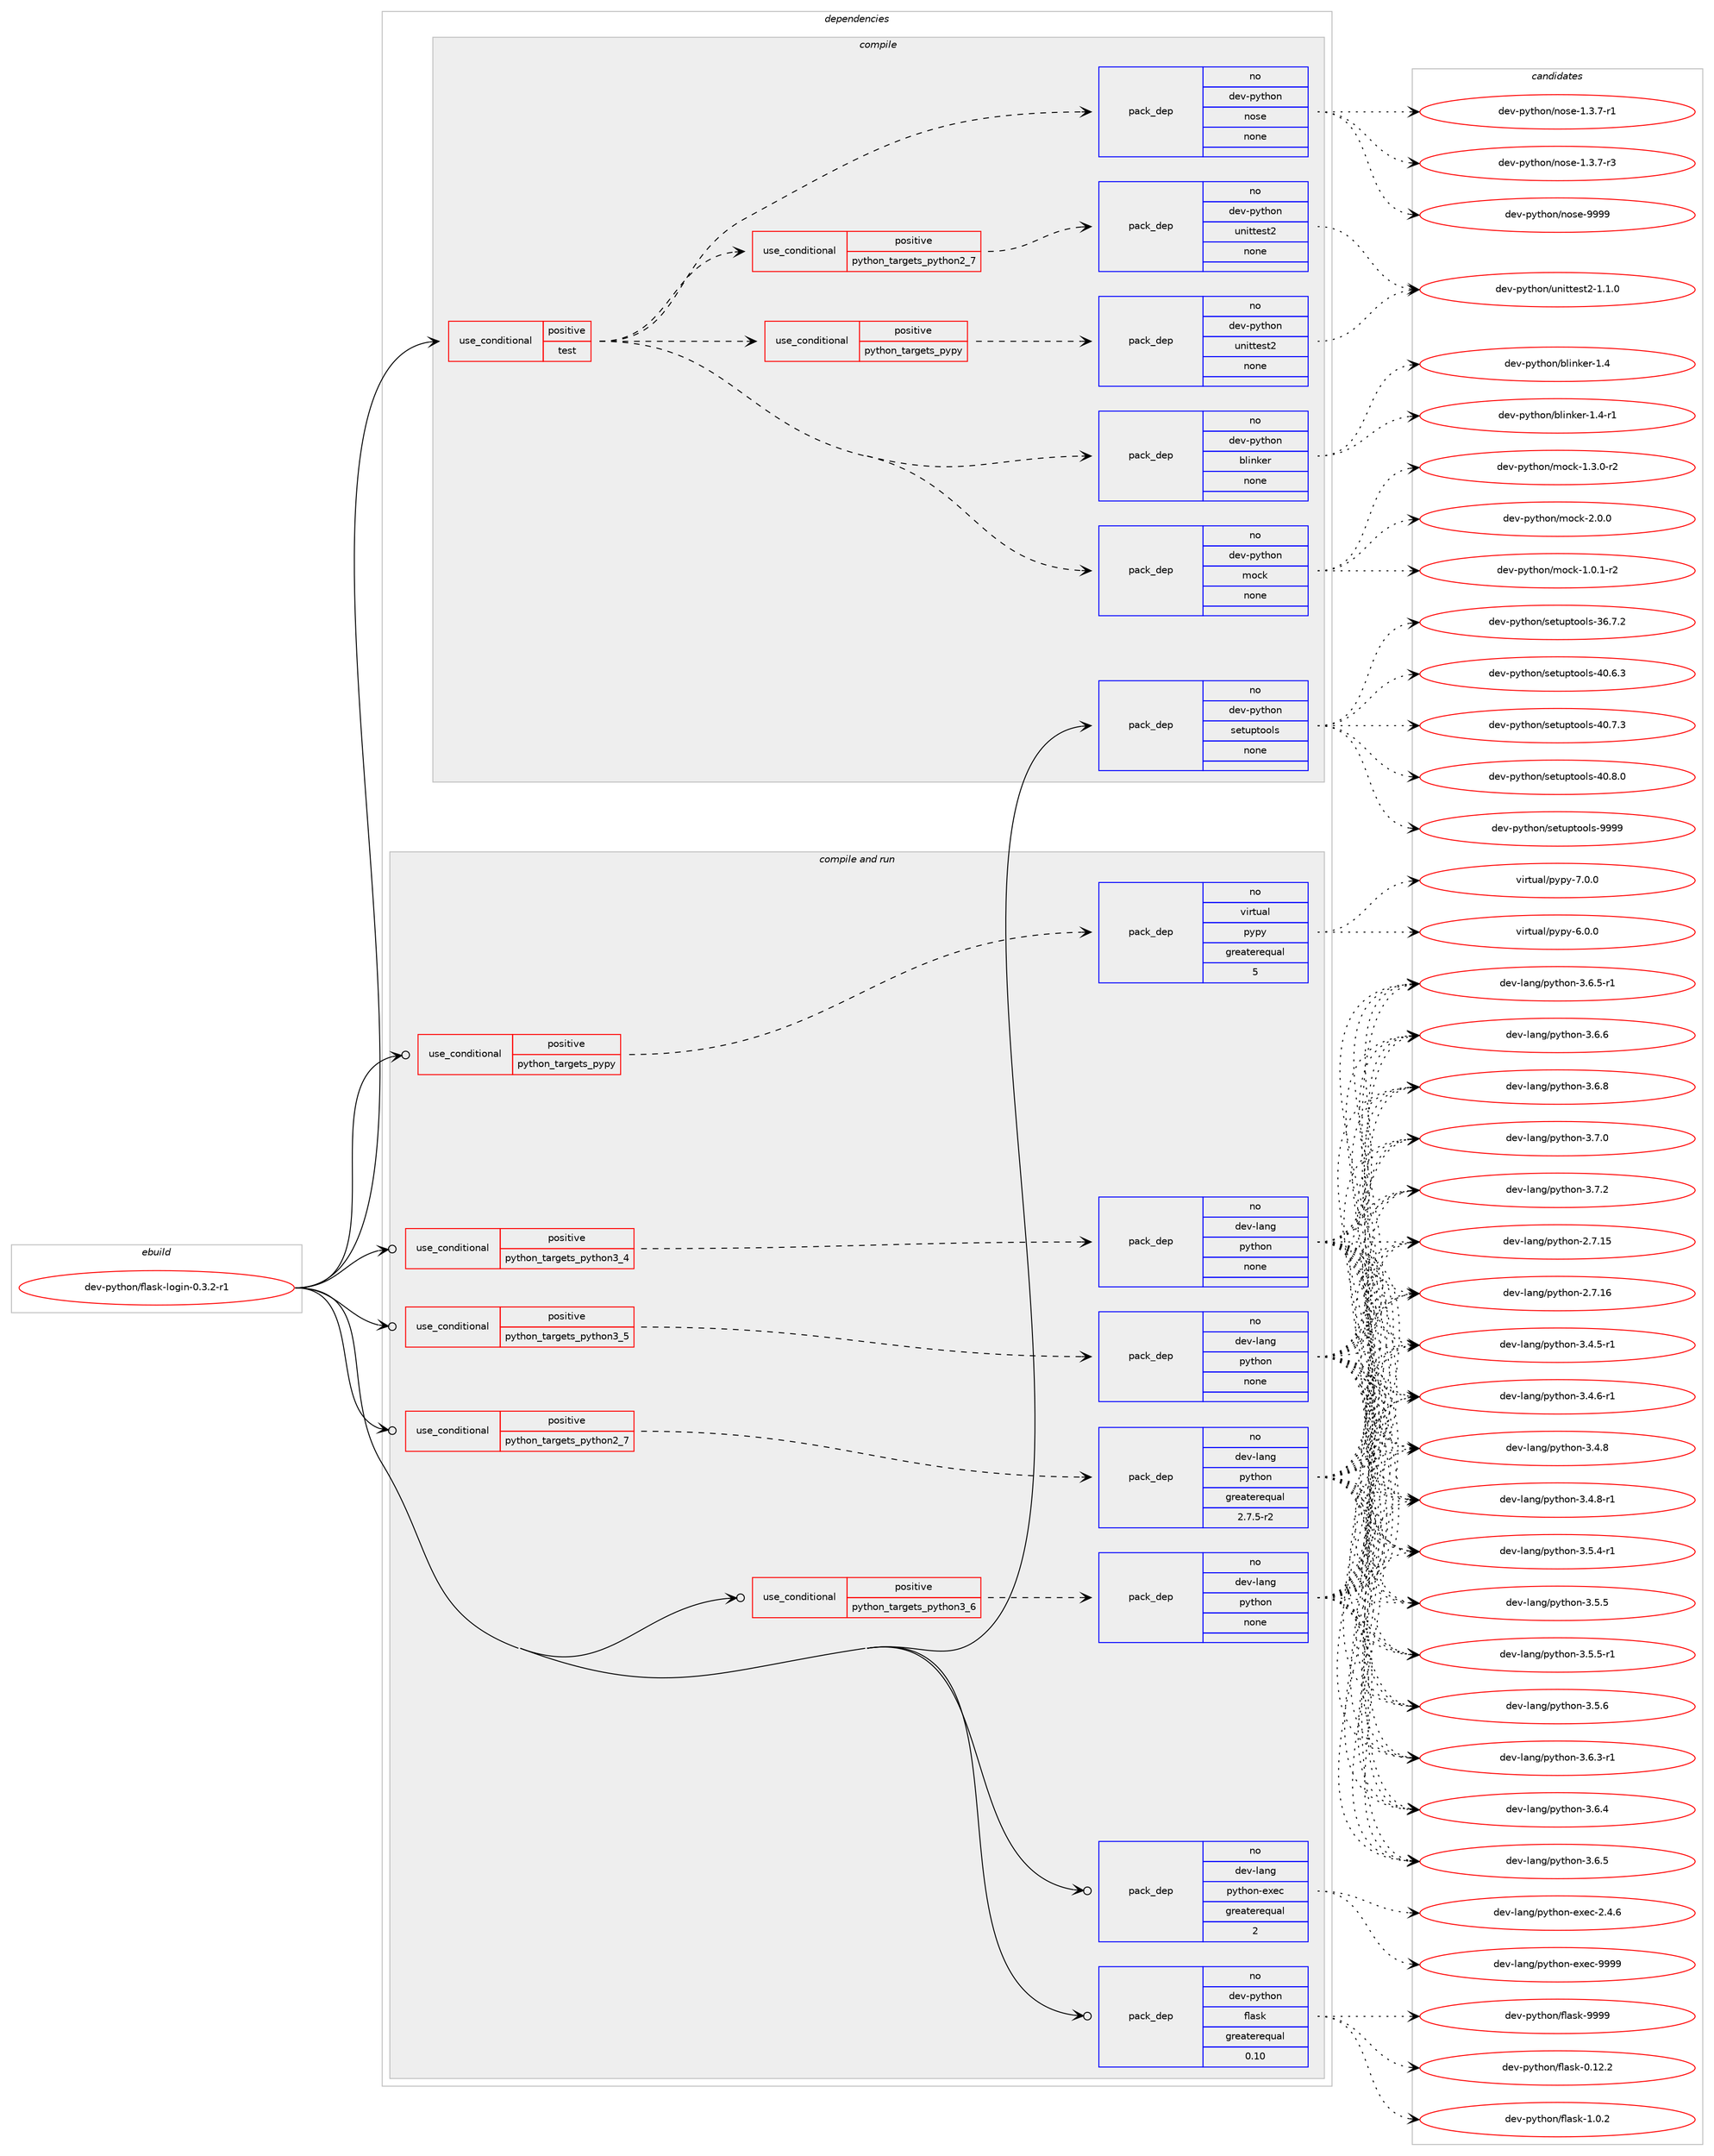digraph prolog {

# *************
# Graph options
# *************

newrank=true;
concentrate=true;
compound=true;
graph [rankdir=LR,fontname=Helvetica,fontsize=10,ranksep=1.5];#, ranksep=2.5, nodesep=0.2];
edge  [arrowhead=vee];
node  [fontname=Helvetica,fontsize=10];

# **********
# The ebuild
# **********

subgraph cluster_leftcol {
color=gray;
rank=same;
label=<<i>ebuild</i>>;
id [label="dev-python/flask-login-0.3.2-r1", color=red, width=4, href="../dev-python/flask-login-0.3.2-r1.svg"];
}

# ****************
# The dependencies
# ****************

subgraph cluster_midcol {
color=gray;
label=<<i>dependencies</i>>;
subgraph cluster_compile {
fillcolor="#eeeeee";
style=filled;
label=<<i>compile</i>>;
subgraph cond374402 {
dependency1409549 [label=<<TABLE BORDER="0" CELLBORDER="1" CELLSPACING="0" CELLPADDING="4"><TR><TD ROWSPAN="3" CELLPADDING="10">use_conditional</TD></TR><TR><TD>positive</TD></TR><TR><TD>test</TD></TR></TABLE>>, shape=none, color=red];
subgraph pack1011888 {
dependency1409550 [label=<<TABLE BORDER="0" CELLBORDER="1" CELLSPACING="0" CELLPADDING="4" WIDTH="220"><TR><TD ROWSPAN="6" CELLPADDING="30">pack_dep</TD></TR><TR><TD WIDTH="110">no</TD></TR><TR><TD>dev-python</TD></TR><TR><TD>nose</TD></TR><TR><TD>none</TD></TR><TR><TD></TD></TR></TABLE>>, shape=none, color=blue];
}
dependency1409549:e -> dependency1409550:w [weight=20,style="dashed",arrowhead="vee"];
subgraph pack1011889 {
dependency1409551 [label=<<TABLE BORDER="0" CELLBORDER="1" CELLSPACING="0" CELLPADDING="4" WIDTH="220"><TR><TD ROWSPAN="6" CELLPADDING="30">pack_dep</TD></TR><TR><TD WIDTH="110">no</TD></TR><TR><TD>dev-python</TD></TR><TR><TD>mock</TD></TR><TR><TD>none</TD></TR><TR><TD></TD></TR></TABLE>>, shape=none, color=blue];
}
dependency1409549:e -> dependency1409551:w [weight=20,style="dashed",arrowhead="vee"];
subgraph pack1011890 {
dependency1409552 [label=<<TABLE BORDER="0" CELLBORDER="1" CELLSPACING="0" CELLPADDING="4" WIDTH="220"><TR><TD ROWSPAN="6" CELLPADDING="30">pack_dep</TD></TR><TR><TD WIDTH="110">no</TD></TR><TR><TD>dev-python</TD></TR><TR><TD>blinker</TD></TR><TR><TD>none</TD></TR><TR><TD></TD></TR></TABLE>>, shape=none, color=blue];
}
dependency1409549:e -> dependency1409552:w [weight=20,style="dashed",arrowhead="vee"];
subgraph cond374403 {
dependency1409553 [label=<<TABLE BORDER="0" CELLBORDER="1" CELLSPACING="0" CELLPADDING="4"><TR><TD ROWSPAN="3" CELLPADDING="10">use_conditional</TD></TR><TR><TD>positive</TD></TR><TR><TD>python_targets_pypy</TD></TR></TABLE>>, shape=none, color=red];
subgraph pack1011891 {
dependency1409554 [label=<<TABLE BORDER="0" CELLBORDER="1" CELLSPACING="0" CELLPADDING="4" WIDTH="220"><TR><TD ROWSPAN="6" CELLPADDING="30">pack_dep</TD></TR><TR><TD WIDTH="110">no</TD></TR><TR><TD>dev-python</TD></TR><TR><TD>unittest2</TD></TR><TR><TD>none</TD></TR><TR><TD></TD></TR></TABLE>>, shape=none, color=blue];
}
dependency1409553:e -> dependency1409554:w [weight=20,style="dashed",arrowhead="vee"];
}
dependency1409549:e -> dependency1409553:w [weight=20,style="dashed",arrowhead="vee"];
subgraph cond374404 {
dependency1409555 [label=<<TABLE BORDER="0" CELLBORDER="1" CELLSPACING="0" CELLPADDING="4"><TR><TD ROWSPAN="3" CELLPADDING="10">use_conditional</TD></TR><TR><TD>positive</TD></TR><TR><TD>python_targets_python2_7</TD></TR></TABLE>>, shape=none, color=red];
subgraph pack1011892 {
dependency1409556 [label=<<TABLE BORDER="0" CELLBORDER="1" CELLSPACING="0" CELLPADDING="4" WIDTH="220"><TR><TD ROWSPAN="6" CELLPADDING="30">pack_dep</TD></TR><TR><TD WIDTH="110">no</TD></TR><TR><TD>dev-python</TD></TR><TR><TD>unittest2</TD></TR><TR><TD>none</TD></TR><TR><TD></TD></TR></TABLE>>, shape=none, color=blue];
}
dependency1409555:e -> dependency1409556:w [weight=20,style="dashed",arrowhead="vee"];
}
dependency1409549:e -> dependency1409555:w [weight=20,style="dashed",arrowhead="vee"];
}
id:e -> dependency1409549:w [weight=20,style="solid",arrowhead="vee"];
subgraph pack1011893 {
dependency1409557 [label=<<TABLE BORDER="0" CELLBORDER="1" CELLSPACING="0" CELLPADDING="4" WIDTH="220"><TR><TD ROWSPAN="6" CELLPADDING="30">pack_dep</TD></TR><TR><TD WIDTH="110">no</TD></TR><TR><TD>dev-python</TD></TR><TR><TD>setuptools</TD></TR><TR><TD>none</TD></TR><TR><TD></TD></TR></TABLE>>, shape=none, color=blue];
}
id:e -> dependency1409557:w [weight=20,style="solid",arrowhead="vee"];
}
subgraph cluster_compileandrun {
fillcolor="#eeeeee";
style=filled;
label=<<i>compile and run</i>>;
subgraph cond374405 {
dependency1409558 [label=<<TABLE BORDER="0" CELLBORDER="1" CELLSPACING="0" CELLPADDING="4"><TR><TD ROWSPAN="3" CELLPADDING="10">use_conditional</TD></TR><TR><TD>positive</TD></TR><TR><TD>python_targets_pypy</TD></TR></TABLE>>, shape=none, color=red];
subgraph pack1011894 {
dependency1409559 [label=<<TABLE BORDER="0" CELLBORDER="1" CELLSPACING="0" CELLPADDING="4" WIDTH="220"><TR><TD ROWSPAN="6" CELLPADDING="30">pack_dep</TD></TR><TR><TD WIDTH="110">no</TD></TR><TR><TD>virtual</TD></TR><TR><TD>pypy</TD></TR><TR><TD>greaterequal</TD></TR><TR><TD>5</TD></TR></TABLE>>, shape=none, color=blue];
}
dependency1409558:e -> dependency1409559:w [weight=20,style="dashed",arrowhead="vee"];
}
id:e -> dependency1409558:w [weight=20,style="solid",arrowhead="odotvee"];
subgraph cond374406 {
dependency1409560 [label=<<TABLE BORDER="0" CELLBORDER="1" CELLSPACING="0" CELLPADDING="4"><TR><TD ROWSPAN="3" CELLPADDING="10">use_conditional</TD></TR><TR><TD>positive</TD></TR><TR><TD>python_targets_python2_7</TD></TR></TABLE>>, shape=none, color=red];
subgraph pack1011895 {
dependency1409561 [label=<<TABLE BORDER="0" CELLBORDER="1" CELLSPACING="0" CELLPADDING="4" WIDTH="220"><TR><TD ROWSPAN="6" CELLPADDING="30">pack_dep</TD></TR><TR><TD WIDTH="110">no</TD></TR><TR><TD>dev-lang</TD></TR><TR><TD>python</TD></TR><TR><TD>greaterequal</TD></TR><TR><TD>2.7.5-r2</TD></TR></TABLE>>, shape=none, color=blue];
}
dependency1409560:e -> dependency1409561:w [weight=20,style="dashed",arrowhead="vee"];
}
id:e -> dependency1409560:w [weight=20,style="solid",arrowhead="odotvee"];
subgraph cond374407 {
dependency1409562 [label=<<TABLE BORDER="0" CELLBORDER="1" CELLSPACING="0" CELLPADDING="4"><TR><TD ROWSPAN="3" CELLPADDING="10">use_conditional</TD></TR><TR><TD>positive</TD></TR><TR><TD>python_targets_python3_4</TD></TR></TABLE>>, shape=none, color=red];
subgraph pack1011896 {
dependency1409563 [label=<<TABLE BORDER="0" CELLBORDER="1" CELLSPACING="0" CELLPADDING="4" WIDTH="220"><TR><TD ROWSPAN="6" CELLPADDING="30">pack_dep</TD></TR><TR><TD WIDTH="110">no</TD></TR><TR><TD>dev-lang</TD></TR><TR><TD>python</TD></TR><TR><TD>none</TD></TR><TR><TD></TD></TR></TABLE>>, shape=none, color=blue];
}
dependency1409562:e -> dependency1409563:w [weight=20,style="dashed",arrowhead="vee"];
}
id:e -> dependency1409562:w [weight=20,style="solid",arrowhead="odotvee"];
subgraph cond374408 {
dependency1409564 [label=<<TABLE BORDER="0" CELLBORDER="1" CELLSPACING="0" CELLPADDING="4"><TR><TD ROWSPAN="3" CELLPADDING="10">use_conditional</TD></TR><TR><TD>positive</TD></TR><TR><TD>python_targets_python3_5</TD></TR></TABLE>>, shape=none, color=red];
subgraph pack1011897 {
dependency1409565 [label=<<TABLE BORDER="0" CELLBORDER="1" CELLSPACING="0" CELLPADDING="4" WIDTH="220"><TR><TD ROWSPAN="6" CELLPADDING="30">pack_dep</TD></TR><TR><TD WIDTH="110">no</TD></TR><TR><TD>dev-lang</TD></TR><TR><TD>python</TD></TR><TR><TD>none</TD></TR><TR><TD></TD></TR></TABLE>>, shape=none, color=blue];
}
dependency1409564:e -> dependency1409565:w [weight=20,style="dashed",arrowhead="vee"];
}
id:e -> dependency1409564:w [weight=20,style="solid",arrowhead="odotvee"];
subgraph cond374409 {
dependency1409566 [label=<<TABLE BORDER="0" CELLBORDER="1" CELLSPACING="0" CELLPADDING="4"><TR><TD ROWSPAN="3" CELLPADDING="10">use_conditional</TD></TR><TR><TD>positive</TD></TR><TR><TD>python_targets_python3_6</TD></TR></TABLE>>, shape=none, color=red];
subgraph pack1011898 {
dependency1409567 [label=<<TABLE BORDER="0" CELLBORDER="1" CELLSPACING="0" CELLPADDING="4" WIDTH="220"><TR><TD ROWSPAN="6" CELLPADDING="30">pack_dep</TD></TR><TR><TD WIDTH="110">no</TD></TR><TR><TD>dev-lang</TD></TR><TR><TD>python</TD></TR><TR><TD>none</TD></TR><TR><TD></TD></TR></TABLE>>, shape=none, color=blue];
}
dependency1409566:e -> dependency1409567:w [weight=20,style="dashed",arrowhead="vee"];
}
id:e -> dependency1409566:w [weight=20,style="solid",arrowhead="odotvee"];
subgraph pack1011899 {
dependency1409568 [label=<<TABLE BORDER="0" CELLBORDER="1" CELLSPACING="0" CELLPADDING="4" WIDTH="220"><TR><TD ROWSPAN="6" CELLPADDING="30">pack_dep</TD></TR><TR><TD WIDTH="110">no</TD></TR><TR><TD>dev-lang</TD></TR><TR><TD>python-exec</TD></TR><TR><TD>greaterequal</TD></TR><TR><TD>2</TD></TR></TABLE>>, shape=none, color=blue];
}
id:e -> dependency1409568:w [weight=20,style="solid",arrowhead="odotvee"];
subgraph pack1011900 {
dependency1409569 [label=<<TABLE BORDER="0" CELLBORDER="1" CELLSPACING="0" CELLPADDING="4" WIDTH="220"><TR><TD ROWSPAN="6" CELLPADDING="30">pack_dep</TD></TR><TR><TD WIDTH="110">no</TD></TR><TR><TD>dev-python</TD></TR><TR><TD>flask</TD></TR><TR><TD>greaterequal</TD></TR><TR><TD>0.10</TD></TR></TABLE>>, shape=none, color=blue];
}
id:e -> dependency1409569:w [weight=20,style="solid",arrowhead="odotvee"];
}
subgraph cluster_run {
fillcolor="#eeeeee";
style=filled;
label=<<i>run</i>>;
}
}

# **************
# The candidates
# **************

subgraph cluster_choices {
rank=same;
color=gray;
label=<<i>candidates</i>>;

subgraph choice1011888 {
color=black;
nodesep=1;
choice10010111845112121116104111110471101111151014549465146554511449 [label="dev-python/nose-1.3.7-r1", color=red, width=4,href="../dev-python/nose-1.3.7-r1.svg"];
choice10010111845112121116104111110471101111151014549465146554511451 [label="dev-python/nose-1.3.7-r3", color=red, width=4,href="../dev-python/nose-1.3.7-r3.svg"];
choice10010111845112121116104111110471101111151014557575757 [label="dev-python/nose-9999", color=red, width=4,href="../dev-python/nose-9999.svg"];
dependency1409550:e -> choice10010111845112121116104111110471101111151014549465146554511449:w [style=dotted,weight="100"];
dependency1409550:e -> choice10010111845112121116104111110471101111151014549465146554511451:w [style=dotted,weight="100"];
dependency1409550:e -> choice10010111845112121116104111110471101111151014557575757:w [style=dotted,weight="100"];
}
subgraph choice1011889 {
color=black;
nodesep=1;
choice1001011184511212111610411111047109111991074549464846494511450 [label="dev-python/mock-1.0.1-r2", color=red, width=4,href="../dev-python/mock-1.0.1-r2.svg"];
choice1001011184511212111610411111047109111991074549465146484511450 [label="dev-python/mock-1.3.0-r2", color=red, width=4,href="../dev-python/mock-1.3.0-r2.svg"];
choice100101118451121211161041111104710911199107455046484648 [label="dev-python/mock-2.0.0", color=red, width=4,href="../dev-python/mock-2.0.0.svg"];
dependency1409551:e -> choice1001011184511212111610411111047109111991074549464846494511450:w [style=dotted,weight="100"];
dependency1409551:e -> choice1001011184511212111610411111047109111991074549465146484511450:w [style=dotted,weight="100"];
dependency1409551:e -> choice100101118451121211161041111104710911199107455046484648:w [style=dotted,weight="100"];
}
subgraph choice1011890 {
color=black;
nodesep=1;
choice10010111845112121116104111110479810810511010710111445494652 [label="dev-python/blinker-1.4", color=red, width=4,href="../dev-python/blinker-1.4.svg"];
choice100101118451121211161041111104798108105110107101114454946524511449 [label="dev-python/blinker-1.4-r1", color=red, width=4,href="../dev-python/blinker-1.4-r1.svg"];
dependency1409552:e -> choice10010111845112121116104111110479810810511010710111445494652:w [style=dotted,weight="100"];
dependency1409552:e -> choice100101118451121211161041111104798108105110107101114454946524511449:w [style=dotted,weight="100"];
}
subgraph choice1011891 {
color=black;
nodesep=1;
choice100101118451121211161041111104711711010511611610111511650454946494648 [label="dev-python/unittest2-1.1.0", color=red, width=4,href="../dev-python/unittest2-1.1.0.svg"];
dependency1409554:e -> choice100101118451121211161041111104711711010511611610111511650454946494648:w [style=dotted,weight="100"];
}
subgraph choice1011892 {
color=black;
nodesep=1;
choice100101118451121211161041111104711711010511611610111511650454946494648 [label="dev-python/unittest2-1.1.0", color=red, width=4,href="../dev-python/unittest2-1.1.0.svg"];
dependency1409556:e -> choice100101118451121211161041111104711711010511611610111511650454946494648:w [style=dotted,weight="100"];
}
subgraph choice1011893 {
color=black;
nodesep=1;
choice100101118451121211161041111104711510111611711211611111110811545515446554650 [label="dev-python/setuptools-36.7.2", color=red, width=4,href="../dev-python/setuptools-36.7.2.svg"];
choice100101118451121211161041111104711510111611711211611111110811545524846544651 [label="dev-python/setuptools-40.6.3", color=red, width=4,href="../dev-python/setuptools-40.6.3.svg"];
choice100101118451121211161041111104711510111611711211611111110811545524846554651 [label="dev-python/setuptools-40.7.3", color=red, width=4,href="../dev-python/setuptools-40.7.3.svg"];
choice100101118451121211161041111104711510111611711211611111110811545524846564648 [label="dev-python/setuptools-40.8.0", color=red, width=4,href="../dev-python/setuptools-40.8.0.svg"];
choice10010111845112121116104111110471151011161171121161111111081154557575757 [label="dev-python/setuptools-9999", color=red, width=4,href="../dev-python/setuptools-9999.svg"];
dependency1409557:e -> choice100101118451121211161041111104711510111611711211611111110811545515446554650:w [style=dotted,weight="100"];
dependency1409557:e -> choice100101118451121211161041111104711510111611711211611111110811545524846544651:w [style=dotted,weight="100"];
dependency1409557:e -> choice100101118451121211161041111104711510111611711211611111110811545524846554651:w [style=dotted,weight="100"];
dependency1409557:e -> choice100101118451121211161041111104711510111611711211611111110811545524846564648:w [style=dotted,weight="100"];
dependency1409557:e -> choice10010111845112121116104111110471151011161171121161111111081154557575757:w [style=dotted,weight="100"];
}
subgraph choice1011894 {
color=black;
nodesep=1;
choice1181051141161179710847112121112121455446484648 [label="virtual/pypy-6.0.0", color=red, width=4,href="../virtual/pypy-6.0.0.svg"];
choice1181051141161179710847112121112121455546484648 [label="virtual/pypy-7.0.0", color=red, width=4,href="../virtual/pypy-7.0.0.svg"];
dependency1409559:e -> choice1181051141161179710847112121112121455446484648:w [style=dotted,weight="100"];
dependency1409559:e -> choice1181051141161179710847112121112121455546484648:w [style=dotted,weight="100"];
}
subgraph choice1011895 {
color=black;
nodesep=1;
choice10010111845108971101034711212111610411111045504655464953 [label="dev-lang/python-2.7.15", color=red, width=4,href="../dev-lang/python-2.7.15.svg"];
choice10010111845108971101034711212111610411111045504655464954 [label="dev-lang/python-2.7.16", color=red, width=4,href="../dev-lang/python-2.7.16.svg"];
choice1001011184510897110103471121211161041111104551465246534511449 [label="dev-lang/python-3.4.5-r1", color=red, width=4,href="../dev-lang/python-3.4.5-r1.svg"];
choice1001011184510897110103471121211161041111104551465246544511449 [label="dev-lang/python-3.4.6-r1", color=red, width=4,href="../dev-lang/python-3.4.6-r1.svg"];
choice100101118451089711010347112121116104111110455146524656 [label="dev-lang/python-3.4.8", color=red, width=4,href="../dev-lang/python-3.4.8.svg"];
choice1001011184510897110103471121211161041111104551465246564511449 [label="dev-lang/python-3.4.8-r1", color=red, width=4,href="../dev-lang/python-3.4.8-r1.svg"];
choice1001011184510897110103471121211161041111104551465346524511449 [label="dev-lang/python-3.5.4-r1", color=red, width=4,href="../dev-lang/python-3.5.4-r1.svg"];
choice100101118451089711010347112121116104111110455146534653 [label="dev-lang/python-3.5.5", color=red, width=4,href="../dev-lang/python-3.5.5.svg"];
choice1001011184510897110103471121211161041111104551465346534511449 [label="dev-lang/python-3.5.5-r1", color=red, width=4,href="../dev-lang/python-3.5.5-r1.svg"];
choice100101118451089711010347112121116104111110455146534654 [label="dev-lang/python-3.5.6", color=red, width=4,href="../dev-lang/python-3.5.6.svg"];
choice1001011184510897110103471121211161041111104551465446514511449 [label="dev-lang/python-3.6.3-r1", color=red, width=4,href="../dev-lang/python-3.6.3-r1.svg"];
choice100101118451089711010347112121116104111110455146544652 [label="dev-lang/python-3.6.4", color=red, width=4,href="../dev-lang/python-3.6.4.svg"];
choice100101118451089711010347112121116104111110455146544653 [label="dev-lang/python-3.6.5", color=red, width=4,href="../dev-lang/python-3.6.5.svg"];
choice1001011184510897110103471121211161041111104551465446534511449 [label="dev-lang/python-3.6.5-r1", color=red, width=4,href="../dev-lang/python-3.6.5-r1.svg"];
choice100101118451089711010347112121116104111110455146544654 [label="dev-lang/python-3.6.6", color=red, width=4,href="../dev-lang/python-3.6.6.svg"];
choice100101118451089711010347112121116104111110455146544656 [label="dev-lang/python-3.6.8", color=red, width=4,href="../dev-lang/python-3.6.8.svg"];
choice100101118451089711010347112121116104111110455146554648 [label="dev-lang/python-3.7.0", color=red, width=4,href="../dev-lang/python-3.7.0.svg"];
choice100101118451089711010347112121116104111110455146554650 [label="dev-lang/python-3.7.2", color=red, width=4,href="../dev-lang/python-3.7.2.svg"];
dependency1409561:e -> choice10010111845108971101034711212111610411111045504655464953:w [style=dotted,weight="100"];
dependency1409561:e -> choice10010111845108971101034711212111610411111045504655464954:w [style=dotted,weight="100"];
dependency1409561:e -> choice1001011184510897110103471121211161041111104551465246534511449:w [style=dotted,weight="100"];
dependency1409561:e -> choice1001011184510897110103471121211161041111104551465246544511449:w [style=dotted,weight="100"];
dependency1409561:e -> choice100101118451089711010347112121116104111110455146524656:w [style=dotted,weight="100"];
dependency1409561:e -> choice1001011184510897110103471121211161041111104551465246564511449:w [style=dotted,weight="100"];
dependency1409561:e -> choice1001011184510897110103471121211161041111104551465346524511449:w [style=dotted,weight="100"];
dependency1409561:e -> choice100101118451089711010347112121116104111110455146534653:w [style=dotted,weight="100"];
dependency1409561:e -> choice1001011184510897110103471121211161041111104551465346534511449:w [style=dotted,weight="100"];
dependency1409561:e -> choice100101118451089711010347112121116104111110455146534654:w [style=dotted,weight="100"];
dependency1409561:e -> choice1001011184510897110103471121211161041111104551465446514511449:w [style=dotted,weight="100"];
dependency1409561:e -> choice100101118451089711010347112121116104111110455146544652:w [style=dotted,weight="100"];
dependency1409561:e -> choice100101118451089711010347112121116104111110455146544653:w [style=dotted,weight="100"];
dependency1409561:e -> choice1001011184510897110103471121211161041111104551465446534511449:w [style=dotted,weight="100"];
dependency1409561:e -> choice100101118451089711010347112121116104111110455146544654:w [style=dotted,weight="100"];
dependency1409561:e -> choice100101118451089711010347112121116104111110455146544656:w [style=dotted,weight="100"];
dependency1409561:e -> choice100101118451089711010347112121116104111110455146554648:w [style=dotted,weight="100"];
dependency1409561:e -> choice100101118451089711010347112121116104111110455146554650:w [style=dotted,weight="100"];
}
subgraph choice1011896 {
color=black;
nodesep=1;
choice10010111845108971101034711212111610411111045504655464953 [label="dev-lang/python-2.7.15", color=red, width=4,href="../dev-lang/python-2.7.15.svg"];
choice10010111845108971101034711212111610411111045504655464954 [label="dev-lang/python-2.7.16", color=red, width=4,href="../dev-lang/python-2.7.16.svg"];
choice1001011184510897110103471121211161041111104551465246534511449 [label="dev-lang/python-3.4.5-r1", color=red, width=4,href="../dev-lang/python-3.4.5-r1.svg"];
choice1001011184510897110103471121211161041111104551465246544511449 [label="dev-lang/python-3.4.6-r1", color=red, width=4,href="../dev-lang/python-3.4.6-r1.svg"];
choice100101118451089711010347112121116104111110455146524656 [label="dev-lang/python-3.4.8", color=red, width=4,href="../dev-lang/python-3.4.8.svg"];
choice1001011184510897110103471121211161041111104551465246564511449 [label="dev-lang/python-3.4.8-r1", color=red, width=4,href="../dev-lang/python-3.4.8-r1.svg"];
choice1001011184510897110103471121211161041111104551465346524511449 [label="dev-lang/python-3.5.4-r1", color=red, width=4,href="../dev-lang/python-3.5.4-r1.svg"];
choice100101118451089711010347112121116104111110455146534653 [label="dev-lang/python-3.5.5", color=red, width=4,href="../dev-lang/python-3.5.5.svg"];
choice1001011184510897110103471121211161041111104551465346534511449 [label="dev-lang/python-3.5.5-r1", color=red, width=4,href="../dev-lang/python-3.5.5-r1.svg"];
choice100101118451089711010347112121116104111110455146534654 [label="dev-lang/python-3.5.6", color=red, width=4,href="../dev-lang/python-3.5.6.svg"];
choice1001011184510897110103471121211161041111104551465446514511449 [label="dev-lang/python-3.6.3-r1", color=red, width=4,href="../dev-lang/python-3.6.3-r1.svg"];
choice100101118451089711010347112121116104111110455146544652 [label="dev-lang/python-3.6.4", color=red, width=4,href="../dev-lang/python-3.6.4.svg"];
choice100101118451089711010347112121116104111110455146544653 [label="dev-lang/python-3.6.5", color=red, width=4,href="../dev-lang/python-3.6.5.svg"];
choice1001011184510897110103471121211161041111104551465446534511449 [label="dev-lang/python-3.6.5-r1", color=red, width=4,href="../dev-lang/python-3.6.5-r1.svg"];
choice100101118451089711010347112121116104111110455146544654 [label="dev-lang/python-3.6.6", color=red, width=4,href="../dev-lang/python-3.6.6.svg"];
choice100101118451089711010347112121116104111110455146544656 [label="dev-lang/python-3.6.8", color=red, width=4,href="../dev-lang/python-3.6.8.svg"];
choice100101118451089711010347112121116104111110455146554648 [label="dev-lang/python-3.7.0", color=red, width=4,href="../dev-lang/python-3.7.0.svg"];
choice100101118451089711010347112121116104111110455146554650 [label="dev-lang/python-3.7.2", color=red, width=4,href="../dev-lang/python-3.7.2.svg"];
dependency1409563:e -> choice10010111845108971101034711212111610411111045504655464953:w [style=dotted,weight="100"];
dependency1409563:e -> choice10010111845108971101034711212111610411111045504655464954:w [style=dotted,weight="100"];
dependency1409563:e -> choice1001011184510897110103471121211161041111104551465246534511449:w [style=dotted,weight="100"];
dependency1409563:e -> choice1001011184510897110103471121211161041111104551465246544511449:w [style=dotted,weight="100"];
dependency1409563:e -> choice100101118451089711010347112121116104111110455146524656:w [style=dotted,weight="100"];
dependency1409563:e -> choice1001011184510897110103471121211161041111104551465246564511449:w [style=dotted,weight="100"];
dependency1409563:e -> choice1001011184510897110103471121211161041111104551465346524511449:w [style=dotted,weight="100"];
dependency1409563:e -> choice100101118451089711010347112121116104111110455146534653:w [style=dotted,weight="100"];
dependency1409563:e -> choice1001011184510897110103471121211161041111104551465346534511449:w [style=dotted,weight="100"];
dependency1409563:e -> choice100101118451089711010347112121116104111110455146534654:w [style=dotted,weight="100"];
dependency1409563:e -> choice1001011184510897110103471121211161041111104551465446514511449:w [style=dotted,weight="100"];
dependency1409563:e -> choice100101118451089711010347112121116104111110455146544652:w [style=dotted,weight="100"];
dependency1409563:e -> choice100101118451089711010347112121116104111110455146544653:w [style=dotted,weight="100"];
dependency1409563:e -> choice1001011184510897110103471121211161041111104551465446534511449:w [style=dotted,weight="100"];
dependency1409563:e -> choice100101118451089711010347112121116104111110455146544654:w [style=dotted,weight="100"];
dependency1409563:e -> choice100101118451089711010347112121116104111110455146544656:w [style=dotted,weight="100"];
dependency1409563:e -> choice100101118451089711010347112121116104111110455146554648:w [style=dotted,weight="100"];
dependency1409563:e -> choice100101118451089711010347112121116104111110455146554650:w [style=dotted,weight="100"];
}
subgraph choice1011897 {
color=black;
nodesep=1;
choice10010111845108971101034711212111610411111045504655464953 [label="dev-lang/python-2.7.15", color=red, width=4,href="../dev-lang/python-2.7.15.svg"];
choice10010111845108971101034711212111610411111045504655464954 [label="dev-lang/python-2.7.16", color=red, width=4,href="../dev-lang/python-2.7.16.svg"];
choice1001011184510897110103471121211161041111104551465246534511449 [label="dev-lang/python-3.4.5-r1", color=red, width=4,href="../dev-lang/python-3.4.5-r1.svg"];
choice1001011184510897110103471121211161041111104551465246544511449 [label="dev-lang/python-3.4.6-r1", color=red, width=4,href="../dev-lang/python-3.4.6-r1.svg"];
choice100101118451089711010347112121116104111110455146524656 [label="dev-lang/python-3.4.8", color=red, width=4,href="../dev-lang/python-3.4.8.svg"];
choice1001011184510897110103471121211161041111104551465246564511449 [label="dev-lang/python-3.4.8-r1", color=red, width=4,href="../dev-lang/python-3.4.8-r1.svg"];
choice1001011184510897110103471121211161041111104551465346524511449 [label="dev-lang/python-3.5.4-r1", color=red, width=4,href="../dev-lang/python-3.5.4-r1.svg"];
choice100101118451089711010347112121116104111110455146534653 [label="dev-lang/python-3.5.5", color=red, width=4,href="../dev-lang/python-3.5.5.svg"];
choice1001011184510897110103471121211161041111104551465346534511449 [label="dev-lang/python-3.5.5-r1", color=red, width=4,href="../dev-lang/python-3.5.5-r1.svg"];
choice100101118451089711010347112121116104111110455146534654 [label="dev-lang/python-3.5.6", color=red, width=4,href="../dev-lang/python-3.5.6.svg"];
choice1001011184510897110103471121211161041111104551465446514511449 [label="dev-lang/python-3.6.3-r1", color=red, width=4,href="../dev-lang/python-3.6.3-r1.svg"];
choice100101118451089711010347112121116104111110455146544652 [label="dev-lang/python-3.6.4", color=red, width=4,href="../dev-lang/python-3.6.4.svg"];
choice100101118451089711010347112121116104111110455146544653 [label="dev-lang/python-3.6.5", color=red, width=4,href="../dev-lang/python-3.6.5.svg"];
choice1001011184510897110103471121211161041111104551465446534511449 [label="dev-lang/python-3.6.5-r1", color=red, width=4,href="../dev-lang/python-3.6.5-r1.svg"];
choice100101118451089711010347112121116104111110455146544654 [label="dev-lang/python-3.6.6", color=red, width=4,href="../dev-lang/python-3.6.6.svg"];
choice100101118451089711010347112121116104111110455146544656 [label="dev-lang/python-3.6.8", color=red, width=4,href="../dev-lang/python-3.6.8.svg"];
choice100101118451089711010347112121116104111110455146554648 [label="dev-lang/python-3.7.0", color=red, width=4,href="../dev-lang/python-3.7.0.svg"];
choice100101118451089711010347112121116104111110455146554650 [label="dev-lang/python-3.7.2", color=red, width=4,href="../dev-lang/python-3.7.2.svg"];
dependency1409565:e -> choice10010111845108971101034711212111610411111045504655464953:w [style=dotted,weight="100"];
dependency1409565:e -> choice10010111845108971101034711212111610411111045504655464954:w [style=dotted,weight="100"];
dependency1409565:e -> choice1001011184510897110103471121211161041111104551465246534511449:w [style=dotted,weight="100"];
dependency1409565:e -> choice1001011184510897110103471121211161041111104551465246544511449:w [style=dotted,weight="100"];
dependency1409565:e -> choice100101118451089711010347112121116104111110455146524656:w [style=dotted,weight="100"];
dependency1409565:e -> choice1001011184510897110103471121211161041111104551465246564511449:w [style=dotted,weight="100"];
dependency1409565:e -> choice1001011184510897110103471121211161041111104551465346524511449:w [style=dotted,weight="100"];
dependency1409565:e -> choice100101118451089711010347112121116104111110455146534653:w [style=dotted,weight="100"];
dependency1409565:e -> choice1001011184510897110103471121211161041111104551465346534511449:w [style=dotted,weight="100"];
dependency1409565:e -> choice100101118451089711010347112121116104111110455146534654:w [style=dotted,weight="100"];
dependency1409565:e -> choice1001011184510897110103471121211161041111104551465446514511449:w [style=dotted,weight="100"];
dependency1409565:e -> choice100101118451089711010347112121116104111110455146544652:w [style=dotted,weight="100"];
dependency1409565:e -> choice100101118451089711010347112121116104111110455146544653:w [style=dotted,weight="100"];
dependency1409565:e -> choice1001011184510897110103471121211161041111104551465446534511449:w [style=dotted,weight="100"];
dependency1409565:e -> choice100101118451089711010347112121116104111110455146544654:w [style=dotted,weight="100"];
dependency1409565:e -> choice100101118451089711010347112121116104111110455146544656:w [style=dotted,weight="100"];
dependency1409565:e -> choice100101118451089711010347112121116104111110455146554648:w [style=dotted,weight="100"];
dependency1409565:e -> choice100101118451089711010347112121116104111110455146554650:w [style=dotted,weight="100"];
}
subgraph choice1011898 {
color=black;
nodesep=1;
choice10010111845108971101034711212111610411111045504655464953 [label="dev-lang/python-2.7.15", color=red, width=4,href="../dev-lang/python-2.7.15.svg"];
choice10010111845108971101034711212111610411111045504655464954 [label="dev-lang/python-2.7.16", color=red, width=4,href="../dev-lang/python-2.7.16.svg"];
choice1001011184510897110103471121211161041111104551465246534511449 [label="dev-lang/python-3.4.5-r1", color=red, width=4,href="../dev-lang/python-3.4.5-r1.svg"];
choice1001011184510897110103471121211161041111104551465246544511449 [label="dev-lang/python-3.4.6-r1", color=red, width=4,href="../dev-lang/python-3.4.6-r1.svg"];
choice100101118451089711010347112121116104111110455146524656 [label="dev-lang/python-3.4.8", color=red, width=4,href="../dev-lang/python-3.4.8.svg"];
choice1001011184510897110103471121211161041111104551465246564511449 [label="dev-lang/python-3.4.8-r1", color=red, width=4,href="../dev-lang/python-3.4.8-r1.svg"];
choice1001011184510897110103471121211161041111104551465346524511449 [label="dev-lang/python-3.5.4-r1", color=red, width=4,href="../dev-lang/python-3.5.4-r1.svg"];
choice100101118451089711010347112121116104111110455146534653 [label="dev-lang/python-3.5.5", color=red, width=4,href="../dev-lang/python-3.5.5.svg"];
choice1001011184510897110103471121211161041111104551465346534511449 [label="dev-lang/python-3.5.5-r1", color=red, width=4,href="../dev-lang/python-3.5.5-r1.svg"];
choice100101118451089711010347112121116104111110455146534654 [label="dev-lang/python-3.5.6", color=red, width=4,href="../dev-lang/python-3.5.6.svg"];
choice1001011184510897110103471121211161041111104551465446514511449 [label="dev-lang/python-3.6.3-r1", color=red, width=4,href="../dev-lang/python-3.6.3-r1.svg"];
choice100101118451089711010347112121116104111110455146544652 [label="dev-lang/python-3.6.4", color=red, width=4,href="../dev-lang/python-3.6.4.svg"];
choice100101118451089711010347112121116104111110455146544653 [label="dev-lang/python-3.6.5", color=red, width=4,href="../dev-lang/python-3.6.5.svg"];
choice1001011184510897110103471121211161041111104551465446534511449 [label="dev-lang/python-3.6.5-r1", color=red, width=4,href="../dev-lang/python-3.6.5-r1.svg"];
choice100101118451089711010347112121116104111110455146544654 [label="dev-lang/python-3.6.6", color=red, width=4,href="../dev-lang/python-3.6.6.svg"];
choice100101118451089711010347112121116104111110455146544656 [label="dev-lang/python-3.6.8", color=red, width=4,href="../dev-lang/python-3.6.8.svg"];
choice100101118451089711010347112121116104111110455146554648 [label="dev-lang/python-3.7.0", color=red, width=4,href="../dev-lang/python-3.7.0.svg"];
choice100101118451089711010347112121116104111110455146554650 [label="dev-lang/python-3.7.2", color=red, width=4,href="../dev-lang/python-3.7.2.svg"];
dependency1409567:e -> choice10010111845108971101034711212111610411111045504655464953:w [style=dotted,weight="100"];
dependency1409567:e -> choice10010111845108971101034711212111610411111045504655464954:w [style=dotted,weight="100"];
dependency1409567:e -> choice1001011184510897110103471121211161041111104551465246534511449:w [style=dotted,weight="100"];
dependency1409567:e -> choice1001011184510897110103471121211161041111104551465246544511449:w [style=dotted,weight="100"];
dependency1409567:e -> choice100101118451089711010347112121116104111110455146524656:w [style=dotted,weight="100"];
dependency1409567:e -> choice1001011184510897110103471121211161041111104551465246564511449:w [style=dotted,weight="100"];
dependency1409567:e -> choice1001011184510897110103471121211161041111104551465346524511449:w [style=dotted,weight="100"];
dependency1409567:e -> choice100101118451089711010347112121116104111110455146534653:w [style=dotted,weight="100"];
dependency1409567:e -> choice1001011184510897110103471121211161041111104551465346534511449:w [style=dotted,weight="100"];
dependency1409567:e -> choice100101118451089711010347112121116104111110455146534654:w [style=dotted,weight="100"];
dependency1409567:e -> choice1001011184510897110103471121211161041111104551465446514511449:w [style=dotted,weight="100"];
dependency1409567:e -> choice100101118451089711010347112121116104111110455146544652:w [style=dotted,weight="100"];
dependency1409567:e -> choice100101118451089711010347112121116104111110455146544653:w [style=dotted,weight="100"];
dependency1409567:e -> choice1001011184510897110103471121211161041111104551465446534511449:w [style=dotted,weight="100"];
dependency1409567:e -> choice100101118451089711010347112121116104111110455146544654:w [style=dotted,weight="100"];
dependency1409567:e -> choice100101118451089711010347112121116104111110455146544656:w [style=dotted,weight="100"];
dependency1409567:e -> choice100101118451089711010347112121116104111110455146554648:w [style=dotted,weight="100"];
dependency1409567:e -> choice100101118451089711010347112121116104111110455146554650:w [style=dotted,weight="100"];
}
subgraph choice1011899 {
color=black;
nodesep=1;
choice1001011184510897110103471121211161041111104510112010199455046524654 [label="dev-lang/python-exec-2.4.6", color=red, width=4,href="../dev-lang/python-exec-2.4.6.svg"];
choice10010111845108971101034711212111610411111045101120101994557575757 [label="dev-lang/python-exec-9999", color=red, width=4,href="../dev-lang/python-exec-9999.svg"];
dependency1409568:e -> choice1001011184510897110103471121211161041111104510112010199455046524654:w [style=dotted,weight="100"];
dependency1409568:e -> choice10010111845108971101034711212111610411111045101120101994557575757:w [style=dotted,weight="100"];
}
subgraph choice1011900 {
color=black;
nodesep=1;
choice10010111845112121116104111110471021089711510745484649504650 [label="dev-python/flask-0.12.2", color=red, width=4,href="../dev-python/flask-0.12.2.svg"];
choice100101118451121211161041111104710210897115107454946484650 [label="dev-python/flask-1.0.2", color=red, width=4,href="../dev-python/flask-1.0.2.svg"];
choice1001011184511212111610411111047102108971151074557575757 [label="dev-python/flask-9999", color=red, width=4,href="../dev-python/flask-9999.svg"];
dependency1409569:e -> choice10010111845112121116104111110471021089711510745484649504650:w [style=dotted,weight="100"];
dependency1409569:e -> choice100101118451121211161041111104710210897115107454946484650:w [style=dotted,weight="100"];
dependency1409569:e -> choice1001011184511212111610411111047102108971151074557575757:w [style=dotted,weight="100"];
}
}

}
